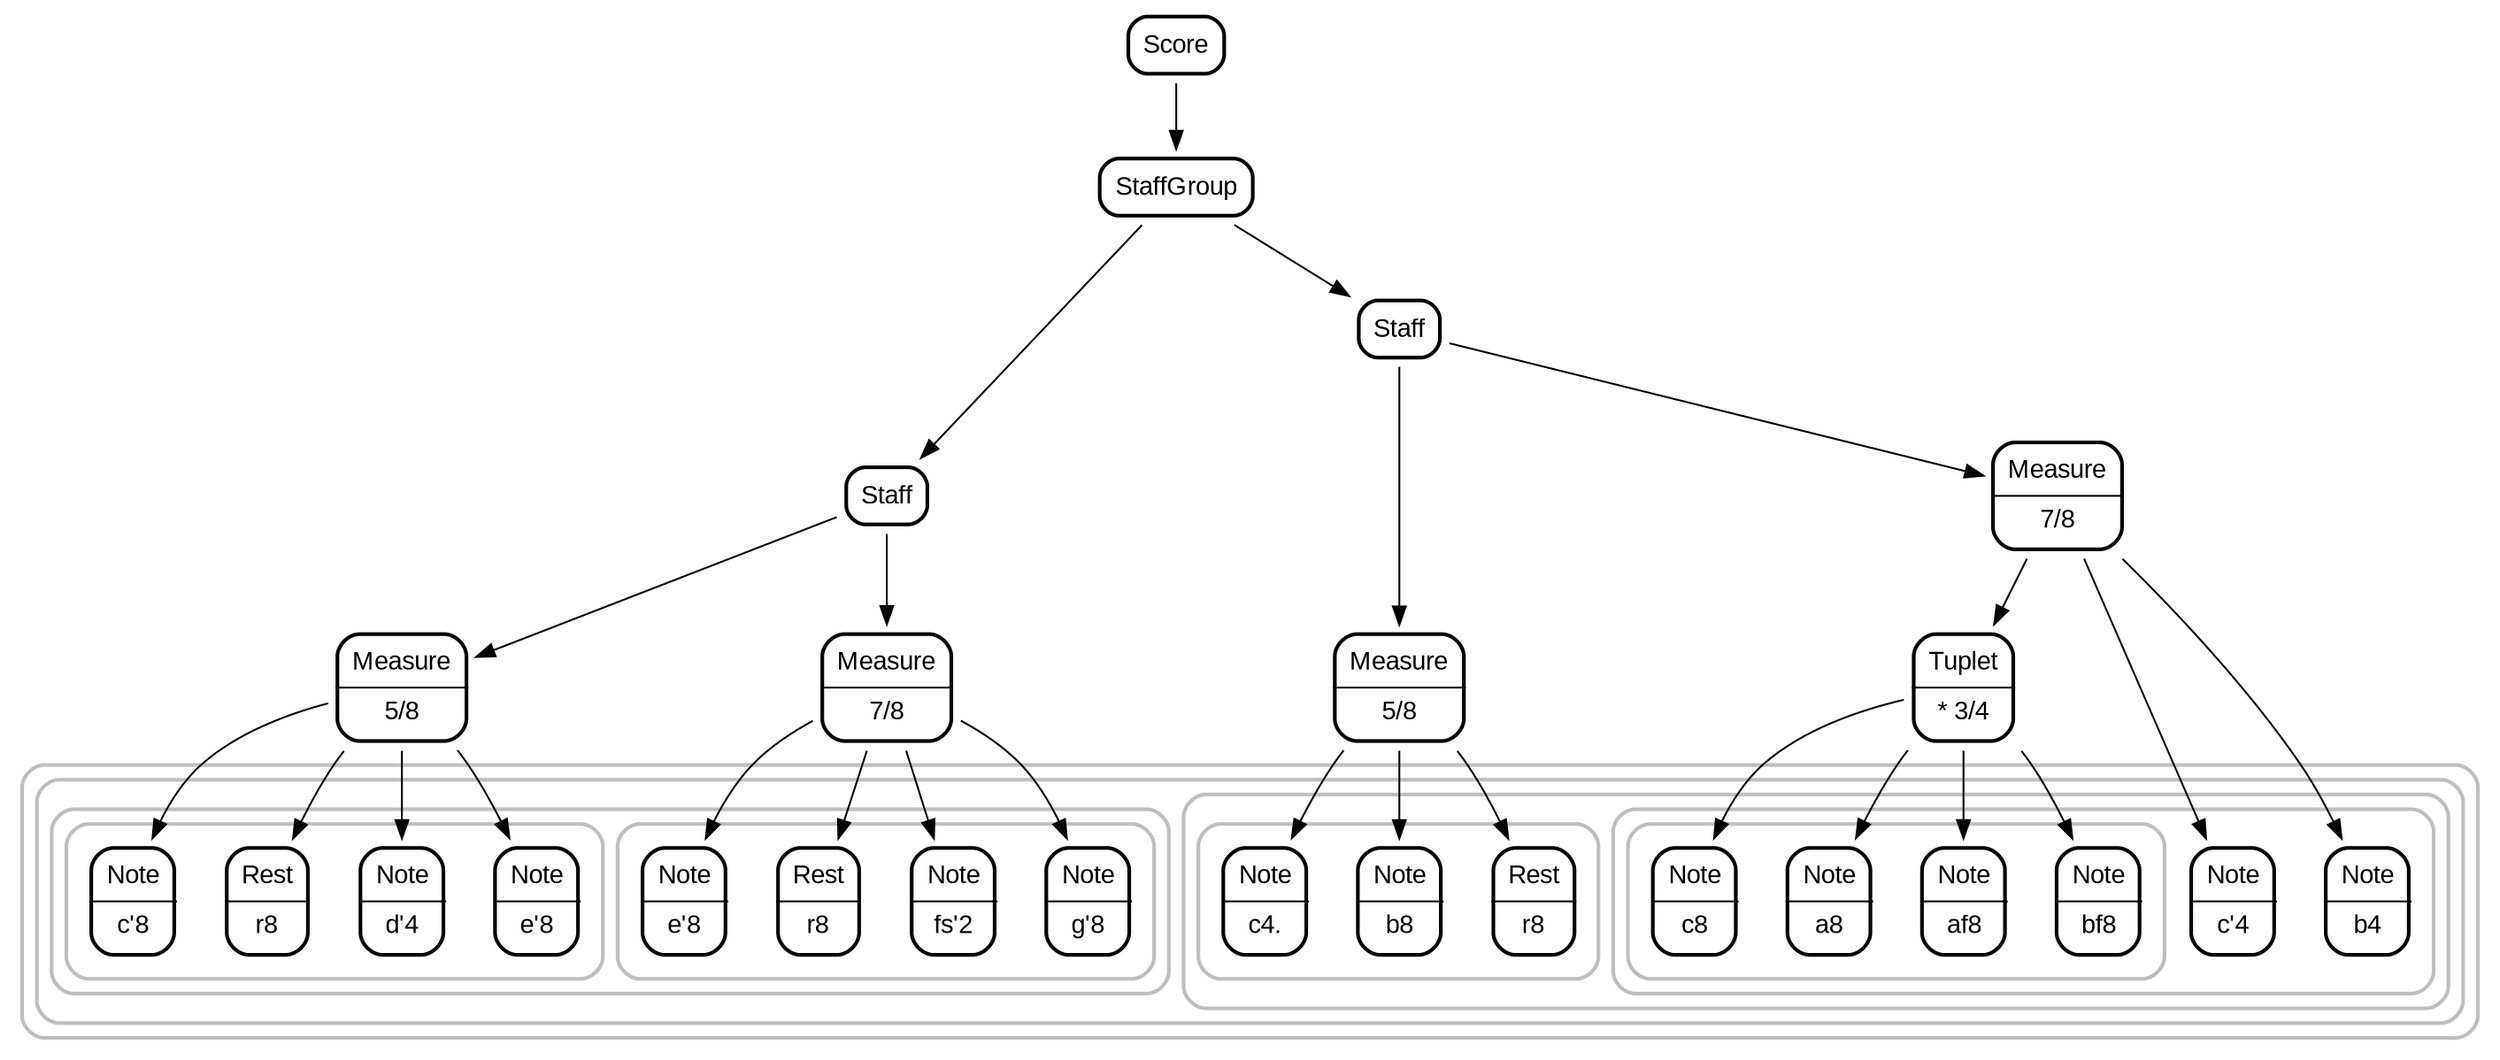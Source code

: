 digraph G {
    graph [style=rounded];
    node [fontname=Arial,
        shape=none];
    Score;
    StaffGroup_0;
    Staff_0_0;
    Measure_0_0_0;
    Note_0_0_0_3;
    Note_0_0_0_2;
    Rest_0_0_0_1;
    Note_0_0_0_0;
    Measure_0_0_1;
    Note_0_0_1_3;
    Note_0_0_1_2;
    Rest_0_0_1_1;
    Note_0_0_1_0;
    Staff_0_1;
    Measure_0_1_0;
    Rest_0_1_0_2;
    Note_0_1_0_1;
    Note_0_1_0_0;
    Measure_0_1_1;
    Tuplet_0_1_1_0;
    Note_0_1_1_0_3;
    Note_0_1_1_0_2;
    Note_0_1_1_0_1;
    Note_0_1_1_0_0;
    Note_0_1_1_1;
    Note_0_1_1_2;
    Score [label=<
        <TABLE STYLE="ROUNDED" BORDER="2" CELLPADDING="5">
            <TR>
                <TD BORDER="0">Score</TD>
            </TR>
        </TABLE>>,
        margin=0.05];
    StaffGroup_0 [label=<
        <TABLE STYLE="ROUNDED" BORDER="2" CELLPADDING="5">
            <TR>
                <TD BORDER="0">StaffGroup</TD>
            </TR>
        </TABLE>>,
        margin=0.05];
    Staff_0_0 [label=<
        <TABLE STYLE="ROUNDED" BORDER="2" CELLPADDING="5">
            <TR>
                <TD BORDER="0">Staff</TD>
            </TR>
        </TABLE>>,
        margin=0.05];
    Measure_0_0_0 [label=<
        <TABLE STYLE="ROUNDED" BORDER="2" CELLPADDING="5">
            <TR>
                <TD BORDER="0">Measure</TD>
            </TR>
            <HR/>
            <TR>
                <TD BORDER="0">5/8</TD>
            </TR>
        </TABLE>>,
        margin=0.05];
    Measure_0_0_1 [label=<
        <TABLE STYLE="ROUNDED" BORDER="2" CELLPADDING="5">
            <TR>
                <TD BORDER="0">Measure</TD>
            </TR>
            <HR/>
            <TR>
                <TD BORDER="0">7/8</TD>
            </TR>
        </TABLE>>,
        margin=0.05];
    Staff_0_1 [label=<
        <TABLE STYLE="ROUNDED" BORDER="2" CELLPADDING="5">
            <TR>
                <TD BORDER="0">Staff</TD>
            </TR>
        </TABLE>>,
        margin=0.05];
    Measure_0_1_0 [label=<
        <TABLE STYLE="ROUNDED" BORDER="2" CELLPADDING="5">
            <TR>
                <TD BORDER="0">Measure</TD>
            </TR>
            <HR/>
            <TR>
                <TD BORDER="0">5/8</TD>
            </TR>
        </TABLE>>,
        margin=0.05];
    Measure_0_1_1 [label=<
        <TABLE STYLE="ROUNDED" BORDER="2" CELLPADDING="5">
            <TR>
                <TD BORDER="0">Measure</TD>
            </TR>
            <HR/>
            <TR>
                <TD BORDER="0">7/8</TD>
            </TR>
        </TABLE>>,
        margin=0.05];
    Tuplet_0_1_1_0 [label=<
        <TABLE STYLE="ROUNDED" BORDER="2" CELLPADDING="5">
            <TR>
                <TD BORDER="0">Tuplet</TD>
            </TR>
            <HR/>
            <TR>
                <TD BORDER="0">* 3/4</TD>
            </TR>
        </TABLE>>,
        margin=0.05];
    subgraph cluster_Score {
        graph [color=grey75,
            penwidth=2];
        subgraph cluster_StaffGroup_0 {
            graph [color=grey75,
                penwidth=2];
            subgraph cluster_Staff_0_0 {
                graph [color=grey75,
                    penwidth=2];
                subgraph cluster_Measure_0_0_0 {
                    graph [color=grey75,
                        penwidth=2];
                    Note_0_0_0_0 [label=<
                        <TABLE STYLE="ROUNDED" BORDER="2" CELLPADDING="5">
                            <TR>
                                <TD BORDER="0">Note</TD>
                            </TR>
                            <HR/>
                            <TR>
                                <TD BORDER="0">c'8</TD>
                            </TR>
                        </TABLE>>,
                        margin=0.05];
                    Rest_0_0_0_1 [label=<
                        <TABLE STYLE="ROUNDED" BORDER="2" CELLPADDING="5">
                            <TR>
                                <TD BORDER="0">Rest</TD>
                            </TR>
                            <HR/>
                            <TR>
                                <TD BORDER="0">r8</TD>
                            </TR>
                        </TABLE>>,
                        margin=0.05];
                    Note_0_0_0_2 [label=<
                        <TABLE STYLE="ROUNDED" BORDER="2" CELLPADDING="5">
                            <TR>
                                <TD BORDER="0">Note</TD>
                            </TR>
                            <HR/>
                            <TR>
                                <TD BORDER="0">d'4</TD>
                            </TR>
                        </TABLE>>,
                        margin=0.05];
                    Note_0_0_0_3 [label=<
                        <TABLE STYLE="ROUNDED" BORDER="2" CELLPADDING="5">
                            <TR>
                                <TD BORDER="0">Note</TD>
                            </TR>
                            <HR/>
                            <TR>
                                <TD BORDER="0">e'8</TD>
                            </TR>
                        </TABLE>>,
                        margin=0.05];
                }
                subgraph cluster_Measure_0_0_1 {
                    graph [color=grey75,
                        penwidth=2];
                    Note_0_0_1_0 [label=<
                        <TABLE STYLE="ROUNDED" BORDER="2" CELLPADDING="5">
                            <TR>
                                <TD BORDER="0">Note</TD>
                            </TR>
                            <HR/>
                            <TR>
                                <TD BORDER="0">e'8</TD>
                            </TR>
                        </TABLE>>,
                        margin=0.05];
                    Rest_0_0_1_1 [label=<
                        <TABLE STYLE="ROUNDED" BORDER="2" CELLPADDING="5">
                            <TR>
                                <TD BORDER="0">Rest</TD>
                            </TR>
                            <HR/>
                            <TR>
                                <TD BORDER="0">r8</TD>
                            </TR>
                        </TABLE>>,
                        margin=0.05];
                    Note_0_0_1_2 [label=<
                        <TABLE STYLE="ROUNDED" BORDER="2" CELLPADDING="5">
                            <TR>
                                <TD BORDER="0">Note</TD>
                            </TR>
                            <HR/>
                            <TR>
                                <TD BORDER="0">fs'2</TD>
                            </TR>
                        </TABLE>>,
                        margin=0.05];
                    Note_0_0_1_3 [label=<
                        <TABLE STYLE="ROUNDED" BORDER="2" CELLPADDING="5">
                            <TR>
                                <TD BORDER="0">Note</TD>
                            </TR>
                            <HR/>
                            <TR>
                                <TD BORDER="0">g'8</TD>
                            </TR>
                        </TABLE>>,
                        margin=0.05];
                }
            }
            subgraph cluster_Staff_0_1 {
                graph [color=grey75,
                    penwidth=2];
                subgraph cluster_Measure_0_1_0 {
                    graph [color=grey75,
                        penwidth=2];
                    Note_0_1_0_0 [label=<
                        <TABLE STYLE="ROUNDED" BORDER="2" CELLPADDING="5">
                            <TR>
                                <TD BORDER="0">Note</TD>
                            </TR>
                            <HR/>
                            <TR>
                                <TD BORDER="0">c4.</TD>
                            </TR>
                        </TABLE>>,
                        margin=0.05];
                    Note_0_1_0_1 [label=<
                        <TABLE STYLE="ROUNDED" BORDER="2" CELLPADDING="5">
                            <TR>
                                <TD BORDER="0">Note</TD>
                            </TR>
                            <HR/>
                            <TR>
                                <TD BORDER="0">b8</TD>
                            </TR>
                        </TABLE>>,
                        margin=0.05];
                    Rest_0_1_0_2 [label=<
                        <TABLE STYLE="ROUNDED" BORDER="2" CELLPADDING="5">
                            <TR>
                                <TD BORDER="0">Rest</TD>
                            </TR>
                            <HR/>
                            <TR>
                                <TD BORDER="0">r8</TD>
                            </TR>
                        </TABLE>>,
                        margin=0.05];
                }
                subgraph cluster_Measure_0_1_1 {
                    graph [color=grey75,
                        penwidth=2];
                    subgraph cluster_Tuplet_0_1_1_0 {
                        graph [color=grey75,
                            penwidth=2];
                        Note_0_1_1_0_0 [label=<
                            <TABLE STYLE="ROUNDED" BORDER="2" CELLPADDING="5">
                                <TR>
                                    <TD BORDER="0">Note</TD>
                                </TR>
                                <HR/>
                                <TR>
                                    <TD BORDER="0">c8</TD>
                                </TR>
                            </TABLE>>,
                            margin=0.05];
                        Note_0_1_1_0_1 [label=<
                            <TABLE STYLE="ROUNDED" BORDER="2" CELLPADDING="5">
                                <TR>
                                    <TD BORDER="0">Note</TD>
                                </TR>
                                <HR/>
                                <TR>
                                    <TD BORDER="0">a8</TD>
                                </TR>
                            </TABLE>>,
                            margin=0.05];
                        Note_0_1_1_0_2 [label=<
                            <TABLE STYLE="ROUNDED" BORDER="2" CELLPADDING="5">
                                <TR>
                                    <TD BORDER="0">Note</TD>
                                </TR>
                                <HR/>
                                <TR>
                                    <TD BORDER="0">af8</TD>
                                </TR>
                            </TABLE>>,
                            margin=0.05];
                        Note_0_1_1_0_3 [label=<
                            <TABLE STYLE="ROUNDED" BORDER="2" CELLPADDING="5">
                                <TR>
                                    <TD BORDER="0">Note</TD>
                                </TR>
                                <HR/>
                                <TR>
                                    <TD BORDER="0">bf8</TD>
                                </TR>
                            </TABLE>>,
                            margin=0.05];
                    }
                    Note_0_1_1_1 [label=<
                        <TABLE STYLE="ROUNDED" BORDER="2" CELLPADDING="5">
                            <TR>
                                <TD BORDER="0">Note</TD>
                            </TR>
                            <HR/>
                            <TR>
                                <TD BORDER="0">c'4</TD>
                            </TR>
                        </TABLE>>,
                        margin=0.05];
                    Note_0_1_1_2 [label=<
                        <TABLE STYLE="ROUNDED" BORDER="2" CELLPADDING="5">
                            <TR>
                                <TD BORDER="0">Note</TD>
                            </TR>
                            <HR/>
                            <TR>
                                <TD BORDER="0">b4</TD>
                            </TR>
                        </TABLE>>,
                        margin=0.05];
                }
            }
        }
    }
    Score -> StaffGroup_0;
    StaffGroup_0 -> Staff_0_0;
    StaffGroup_0 -> Staff_0_1;
    Staff_0_0 -> Measure_0_0_0;
    Staff_0_0 -> Measure_0_0_1;
    Measure_0_0_0 -> Note_0_0_0_0;
    Measure_0_0_0 -> Rest_0_0_0_1;
    Measure_0_0_0 -> Note_0_0_0_2;
    Measure_0_0_0 -> Note_0_0_0_3;
    Measure_0_0_1 -> Note_0_0_1_0;
    Measure_0_0_1 -> Rest_0_0_1_1;
    Measure_0_0_1 -> Note_0_0_1_2;
    Measure_0_0_1 -> Note_0_0_1_3;
    Staff_0_1 -> Measure_0_1_0;
    Staff_0_1 -> Measure_0_1_1;
    Measure_0_1_0 -> Note_0_1_0_0;
    Measure_0_1_0 -> Note_0_1_0_1;
    Measure_0_1_0 -> Rest_0_1_0_2;
    Measure_0_1_1 -> Tuplet_0_1_1_0;
    Measure_0_1_1 -> Note_0_1_1_1;
    Measure_0_1_1 -> Note_0_1_1_2;
    Tuplet_0_1_1_0 -> Note_0_1_1_0_0;
    Tuplet_0_1_1_0 -> Note_0_1_1_0_1;
    Tuplet_0_1_1_0 -> Note_0_1_1_0_2;
    Tuplet_0_1_1_0 -> Note_0_1_1_0_3;
}